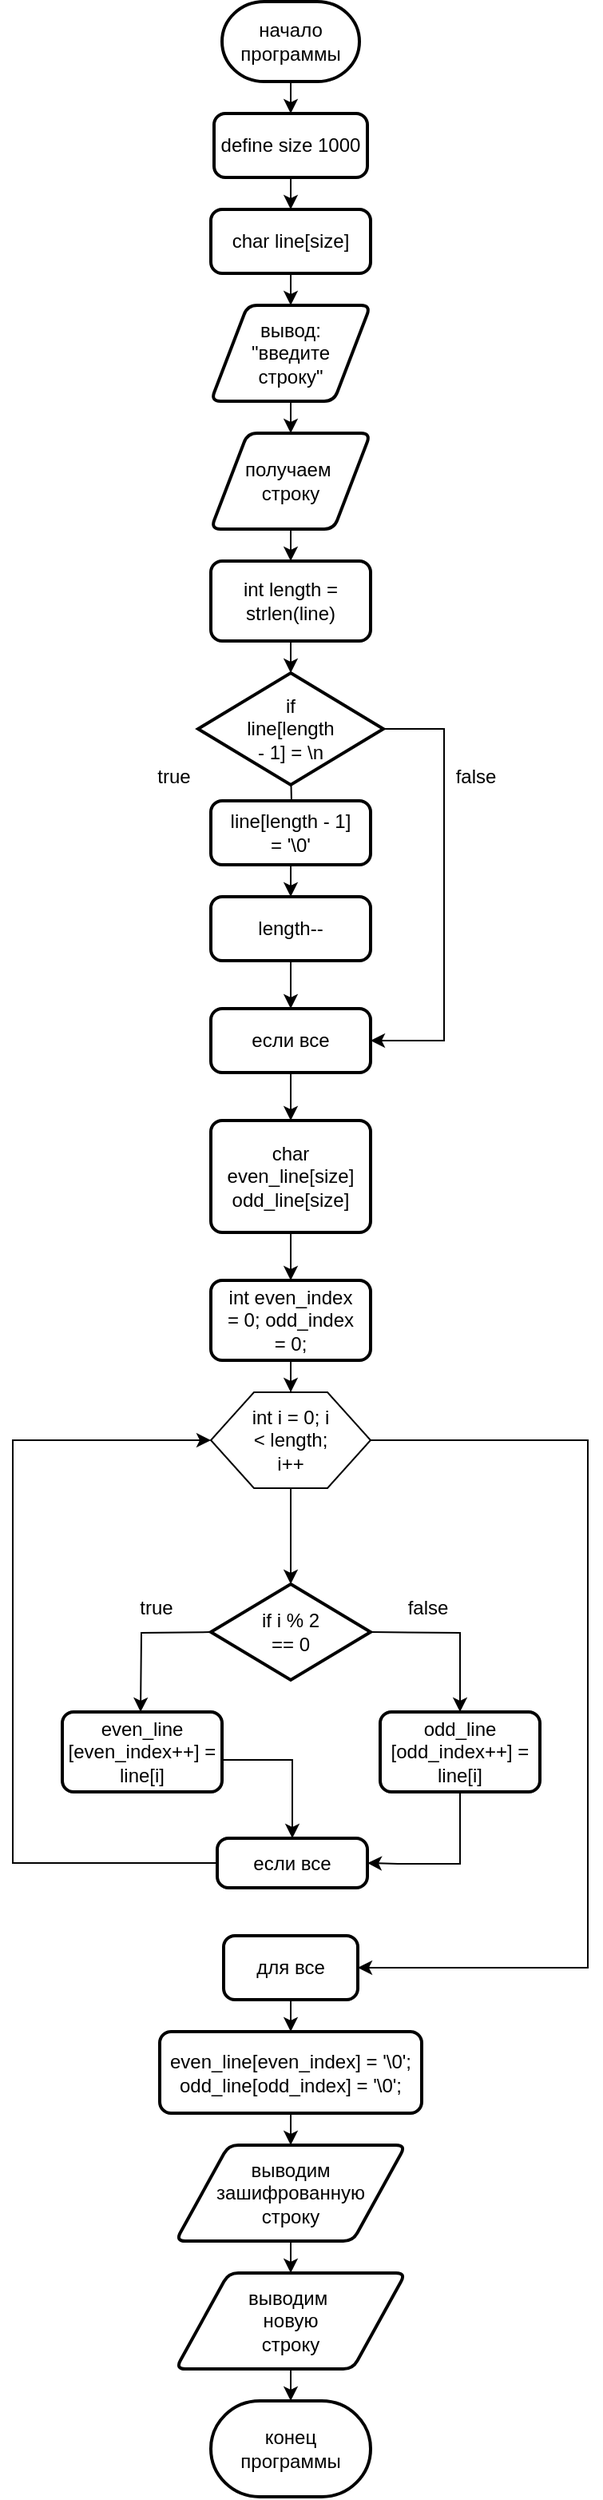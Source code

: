<mxfile version="25.0.1">
  <diagram name="Страница — 1" id="5YZ41kcsLlbFZz8MELLw">
    <mxGraphModel dx="1534" dy="849" grid="1" gridSize="10" guides="1" tooltips="1" connect="1" arrows="1" fold="1" page="1" pageScale="1" pageWidth="827" pageHeight="1169" math="0" shadow="0">
      <root>
        <mxCell id="0" />
        <mxCell id="1" parent="0" />
        <mxCell id="q0t6dMXt2IT7jZGpHR6J-2" style="edgeStyle=orthogonalEdgeStyle;rounded=0;orthogonalLoop=1;jettySize=auto;html=1;" parent="1" source="q0t6dMXt2IT7jZGpHR6J-1" target="q0t6dMXt2IT7jZGpHR6J-3" edge="1">
          <mxGeometry relative="1" as="geometry">
            <mxPoint x="414" y="90" as="targetPoint" />
          </mxGeometry>
        </mxCell>
        <mxCell id="q0t6dMXt2IT7jZGpHR6J-1" value="начало программы" style="strokeWidth=2;html=1;shape=mxgraph.flowchart.terminator;whiteSpace=wrap;" parent="1" vertex="1">
          <mxGeometry x="371" y="20" width="86" height="50" as="geometry" />
        </mxCell>
        <mxCell id="q0t6dMXt2IT7jZGpHR6J-5" value="" style="edgeStyle=orthogonalEdgeStyle;rounded=0;orthogonalLoop=1;jettySize=auto;html=1;" parent="1" source="q0t6dMXt2IT7jZGpHR6J-3" target="q0t6dMXt2IT7jZGpHR6J-4" edge="1">
          <mxGeometry relative="1" as="geometry" />
        </mxCell>
        <mxCell id="q0t6dMXt2IT7jZGpHR6J-3" value="define size 1000" style="rounded=1;whiteSpace=wrap;html=1;absoluteArcSize=1;arcSize=14;strokeWidth=2;" parent="1" vertex="1">
          <mxGeometry x="366" y="90" width="96" height="40" as="geometry" />
        </mxCell>
        <mxCell id="q0t6dMXt2IT7jZGpHR6J-7" value="" style="edgeStyle=orthogonalEdgeStyle;rounded=0;orthogonalLoop=1;jettySize=auto;html=1;" parent="1" source="q0t6dMXt2IT7jZGpHR6J-4" target="q0t6dMXt2IT7jZGpHR6J-6" edge="1">
          <mxGeometry relative="1" as="geometry" />
        </mxCell>
        <mxCell id="q0t6dMXt2IT7jZGpHR6J-4" value="char line[size]" style="rounded=1;whiteSpace=wrap;html=1;absoluteArcSize=1;arcSize=14;strokeWidth=2;" parent="1" vertex="1">
          <mxGeometry x="364" y="150" width="100" height="40" as="geometry" />
        </mxCell>
        <mxCell id="q0t6dMXt2IT7jZGpHR6J-8" style="edgeStyle=orthogonalEdgeStyle;rounded=0;orthogonalLoop=1;jettySize=auto;html=1;" parent="1" source="q0t6dMXt2IT7jZGpHR6J-6" target="q0t6dMXt2IT7jZGpHR6J-9" edge="1">
          <mxGeometry relative="1" as="geometry">
            <mxPoint x="414" y="290" as="targetPoint" />
          </mxGeometry>
        </mxCell>
        <mxCell id="q0t6dMXt2IT7jZGpHR6J-6" value="вывод:&lt;br&gt;&quot;введите&lt;div&gt;строку&quot;&lt;/div&gt;" style="shape=parallelogram;html=1;strokeWidth=2;perimeter=parallelogramPerimeter;whiteSpace=wrap;rounded=1;arcSize=12;size=0.23;" parent="1" vertex="1">
          <mxGeometry x="364" y="210" width="100" height="60" as="geometry" />
        </mxCell>
        <mxCell id="q0t6dMXt2IT7jZGpHR6J-11" value="" style="edgeStyle=orthogonalEdgeStyle;rounded=0;orthogonalLoop=1;jettySize=auto;html=1;" parent="1" source="q0t6dMXt2IT7jZGpHR6J-9" target="q0t6dMXt2IT7jZGpHR6J-10" edge="1">
          <mxGeometry relative="1" as="geometry" />
        </mxCell>
        <mxCell id="q0t6dMXt2IT7jZGpHR6J-9" value="получаем&amp;nbsp;&lt;div&gt;строку&lt;/div&gt;" style="shape=parallelogram;html=1;strokeWidth=2;perimeter=parallelogramPerimeter;whiteSpace=wrap;rounded=1;arcSize=12;size=0.23;" parent="1" vertex="1">
          <mxGeometry x="364" y="290" width="100" height="60" as="geometry" />
        </mxCell>
        <mxCell id="q0t6dMXt2IT7jZGpHR6J-17" style="edgeStyle=orthogonalEdgeStyle;rounded=0;orthogonalLoop=1;jettySize=auto;html=1;entryX=0.5;entryY=0;entryDx=0;entryDy=0;" parent="1" source="q0t6dMXt2IT7jZGpHR6J-10" edge="1">
          <mxGeometry relative="1" as="geometry">
            <mxPoint x="414.0" y="440" as="targetPoint" />
          </mxGeometry>
        </mxCell>
        <mxCell id="q0t6dMXt2IT7jZGpHR6J-10" value="int length = strlen(line)" style="rounded=1;whiteSpace=wrap;html=1;absoluteArcSize=1;arcSize=14;strokeWidth=2;" parent="1" vertex="1">
          <mxGeometry x="364" y="370" width="100" height="50" as="geometry" />
        </mxCell>
        <mxCell id="q0t6dMXt2IT7jZGpHR6J-18" style="edgeStyle=orthogonalEdgeStyle;rounded=0;orthogonalLoop=1;jettySize=auto;html=1;" parent="1" target="q0t6dMXt2IT7jZGpHR6J-19" edge="1">
          <mxGeometry relative="1" as="geometry">
            <mxPoint x="414" y="520" as="targetPoint" />
            <mxPoint x="414.0" y="500" as="sourcePoint" />
          </mxGeometry>
        </mxCell>
        <mxCell id="q0t6dMXt2IT7jZGpHR6J-21" style="edgeStyle=orthogonalEdgeStyle;rounded=0;orthogonalLoop=1;jettySize=auto;html=1;entryX=0.5;entryY=0;entryDx=0;entryDy=0;" parent="1" source="q0t6dMXt2IT7jZGpHR6J-19" target="q0t6dMXt2IT7jZGpHR6J-20" edge="1">
          <mxGeometry relative="1" as="geometry" />
        </mxCell>
        <mxCell id="q0t6dMXt2IT7jZGpHR6J-19" value="line[length - 1]&lt;div&gt;= &#39;\0&#39;&lt;/div&gt;" style="rounded=1;whiteSpace=wrap;html=1;absoluteArcSize=1;arcSize=14;strokeWidth=2;" parent="1" vertex="1">
          <mxGeometry x="364" y="520" width="100" height="40" as="geometry" />
        </mxCell>
        <mxCell id="xKZ_lcFVs5wPDvjtL6OQ-4" style="edgeStyle=orthogonalEdgeStyle;rounded=0;orthogonalLoop=1;jettySize=auto;html=1;entryX=0.5;entryY=0;entryDx=0;entryDy=0;" edge="1" parent="1" source="q0t6dMXt2IT7jZGpHR6J-20" target="xKZ_lcFVs5wPDvjtL6OQ-2">
          <mxGeometry relative="1" as="geometry" />
        </mxCell>
        <mxCell id="q0t6dMXt2IT7jZGpHR6J-20" value="length--" style="rounded=1;whiteSpace=wrap;html=1;absoluteArcSize=1;arcSize=14;strokeWidth=2;" parent="1" vertex="1">
          <mxGeometry x="364" y="580" width="100" height="40" as="geometry" />
        </mxCell>
        <mxCell id="q0t6dMXt2IT7jZGpHR6J-22" value="true" style="text;strokeColor=none;align=center;fillColor=none;html=1;verticalAlign=middle;whiteSpace=wrap;rounded=0;" parent="1" vertex="1">
          <mxGeometry x="311" y="490" width="60" height="30" as="geometry" />
        </mxCell>
        <mxCell id="q0t6dMXt2IT7jZGpHR6J-27" style="edgeStyle=orthogonalEdgeStyle;rounded=0;orthogonalLoop=1;jettySize=auto;html=1;" parent="1" source="q0t6dMXt2IT7jZGpHR6J-24" target="q0t6dMXt2IT7jZGpHR6J-28" edge="1">
          <mxGeometry relative="1" as="geometry">
            <mxPoint x="414" y="930" as="targetPoint" />
          </mxGeometry>
        </mxCell>
        <mxCell id="q0t6dMXt2IT7jZGpHR6J-24" value="char even_line[size]&lt;div&gt;odd_line[size]&lt;/div&gt;" style="rounded=1;whiteSpace=wrap;html=1;absoluteArcSize=1;arcSize=14;strokeWidth=2;" parent="1" vertex="1">
          <mxGeometry x="364" y="720" width="100" height="70" as="geometry" />
        </mxCell>
        <mxCell id="q0t6dMXt2IT7jZGpHR6J-26" value="false" style="text;strokeColor=none;align=center;fillColor=none;html=1;verticalAlign=middle;whiteSpace=wrap;rounded=0;" parent="1" vertex="1">
          <mxGeometry x="500" y="490" width="60" height="30" as="geometry" />
        </mxCell>
        <mxCell id="q0t6dMXt2IT7jZGpHR6J-31" style="edgeStyle=orthogonalEdgeStyle;rounded=0;orthogonalLoop=1;jettySize=auto;html=1;entryX=0.5;entryY=0;entryDx=0;entryDy=0;" parent="1" source="q0t6dMXt2IT7jZGpHR6J-28" target="q0t6dMXt2IT7jZGpHR6J-29" edge="1">
          <mxGeometry relative="1" as="geometry" />
        </mxCell>
        <mxCell id="q0t6dMXt2IT7jZGpHR6J-28" value="int even_index&lt;div&gt;= 0; odd_index&lt;/div&gt;&lt;div&gt;= 0;&lt;/div&gt;" style="rounded=1;whiteSpace=wrap;html=1;absoluteArcSize=1;arcSize=14;strokeWidth=2;" parent="1" vertex="1">
          <mxGeometry x="364" y="820" width="100" height="50" as="geometry" />
        </mxCell>
        <mxCell id="q0t6dMXt2IT7jZGpHR6J-32" style="edgeStyle=orthogonalEdgeStyle;rounded=0;orthogonalLoop=1;jettySize=auto;html=1;" parent="1" edge="1">
          <mxGeometry relative="1" as="geometry">
            <mxPoint x="414" y="1010" as="targetPoint" />
            <mxPoint x="414.0" y="949" as="sourcePoint" />
          </mxGeometry>
        </mxCell>
        <mxCell id="xKZ_lcFVs5wPDvjtL6OQ-19" style="edgeStyle=orthogonalEdgeStyle;rounded=0;orthogonalLoop=1;jettySize=auto;html=1;" edge="1" parent="1" source="q0t6dMXt2IT7jZGpHR6J-29" target="xKZ_lcFVs5wPDvjtL6OQ-11">
          <mxGeometry relative="1" as="geometry">
            <Array as="points">
              <mxPoint x="600" y="920" />
              <mxPoint x="600" y="1250" />
            </Array>
          </mxGeometry>
        </mxCell>
        <mxCell id="q0t6dMXt2IT7jZGpHR6J-29" value="" style="verticalLabelPosition=bottom;verticalAlign=top;html=1;shape=hexagon;perimeter=hexagonPerimeter2;arcSize=6;size=0.27;" parent="1" vertex="1">
          <mxGeometry x="364" y="890" width="100" height="60" as="geometry" />
        </mxCell>
        <mxCell id="q0t6dMXt2IT7jZGpHR6J-30" value="int i = 0; i &amp;lt; length; i++" style="text;strokeColor=none;align=center;fillColor=none;html=1;verticalAlign=middle;whiteSpace=wrap;rounded=0;" parent="1" vertex="1">
          <mxGeometry x="384" y="905" width="60" height="30" as="geometry" />
        </mxCell>
        <mxCell id="q0t6dMXt2IT7jZGpHR6J-37" style="edgeStyle=orthogonalEdgeStyle;rounded=0;orthogonalLoop=1;jettySize=auto;html=1;" parent="1" edge="1">
          <mxGeometry relative="1" as="geometry">
            <mxPoint x="320" y="1090" as="targetPoint" />
            <mxPoint x="364.031" y="1040.034" as="sourcePoint" />
          </mxGeometry>
        </mxCell>
        <mxCell id="q0t6dMXt2IT7jZGpHR6J-41" style="edgeStyle=orthogonalEdgeStyle;rounded=0;orthogonalLoop=1;jettySize=auto;html=1;" parent="1" target="q0t6dMXt2IT7jZGpHR6J-40" edge="1">
          <mxGeometry relative="1" as="geometry">
            <mxPoint x="463.969" y="1040.034" as="sourcePoint" />
          </mxGeometry>
        </mxCell>
        <mxCell id="xKZ_lcFVs5wPDvjtL6OQ-17" style="edgeStyle=orthogonalEdgeStyle;rounded=0;orthogonalLoop=1;jettySize=auto;html=1;entryX=0.5;entryY=0;entryDx=0;entryDy=0;" edge="1" parent="1" source="q0t6dMXt2IT7jZGpHR6J-38" target="xKZ_lcFVs5wPDvjtL6OQ-8">
          <mxGeometry relative="1" as="geometry">
            <Array as="points">
              <mxPoint x="415" y="1120" />
            </Array>
          </mxGeometry>
        </mxCell>
        <mxCell id="q0t6dMXt2IT7jZGpHR6J-38" value="even_line&lt;div&gt;[even_index++] = line[i]&lt;/div&gt;" style="rounded=1;whiteSpace=wrap;html=1;absoluteArcSize=1;arcSize=14;strokeWidth=2;" parent="1" vertex="1">
          <mxGeometry x="271" y="1090" width="100" height="50" as="geometry" />
        </mxCell>
        <mxCell id="xKZ_lcFVs5wPDvjtL6OQ-10" style="edgeStyle=orthogonalEdgeStyle;rounded=0;orthogonalLoop=1;jettySize=auto;html=1;entryX=1;entryY=0.5;entryDx=0;entryDy=0;" edge="1" parent="1" source="q0t6dMXt2IT7jZGpHR6J-40" target="xKZ_lcFVs5wPDvjtL6OQ-8">
          <mxGeometry relative="1" as="geometry">
            <Array as="points">
              <mxPoint x="520" y="1185" />
              <mxPoint x="481" y="1185" />
            </Array>
          </mxGeometry>
        </mxCell>
        <mxCell id="q0t6dMXt2IT7jZGpHR6J-40" value="odd_line&lt;div&gt;[odd_index++] = line[i]&lt;/div&gt;" style="rounded=1;whiteSpace=wrap;html=1;absoluteArcSize=1;arcSize=14;strokeWidth=2;" parent="1" vertex="1">
          <mxGeometry x="470" y="1090" width="100" height="50" as="geometry" />
        </mxCell>
        <mxCell id="q0t6dMXt2IT7jZGpHR6J-42" value="false" style="text;strokeColor=none;align=center;fillColor=none;html=1;verticalAlign=middle;whiteSpace=wrap;rounded=0;" parent="1" vertex="1">
          <mxGeometry x="470" y="1010" width="60" height="30" as="geometry" />
        </mxCell>
        <mxCell id="q0t6dMXt2IT7jZGpHR6J-43" value="true" style="text;strokeColor=none;align=center;fillColor=none;html=1;verticalAlign=middle;whiteSpace=wrap;rounded=0;" parent="1" vertex="1">
          <mxGeometry x="300" y="1010" width="60" height="30" as="geometry" />
        </mxCell>
        <mxCell id="q0t6dMXt2IT7jZGpHR6J-52" style="edgeStyle=orthogonalEdgeStyle;rounded=0;orthogonalLoop=1;jettySize=auto;html=1;entryX=0.5;entryY=0;entryDx=0;entryDy=0;" parent="1" source="q0t6dMXt2IT7jZGpHR6J-48" target="q0t6dMXt2IT7jZGpHR6J-51" edge="1">
          <mxGeometry relative="1" as="geometry" />
        </mxCell>
        <mxCell id="q0t6dMXt2IT7jZGpHR6J-48" value="even_line[even_index] = &#39;\0&#39;;&lt;div&gt;odd_line[odd_index] = &#39;\0&#39;;&lt;/div&gt;" style="rounded=1;whiteSpace=wrap;html=1;absoluteArcSize=1;arcSize=14;strokeWidth=2;" parent="1" vertex="1">
          <mxGeometry x="332" y="1290" width="164" height="51" as="geometry" />
        </mxCell>
        <mxCell id="q0t6dMXt2IT7jZGpHR6J-54" style="edgeStyle=orthogonalEdgeStyle;rounded=0;orthogonalLoop=1;jettySize=auto;html=1;" parent="1" source="q0t6dMXt2IT7jZGpHR6J-51" target="q0t6dMXt2IT7jZGpHR6J-53" edge="1">
          <mxGeometry relative="1" as="geometry" />
        </mxCell>
        <mxCell id="q0t6dMXt2IT7jZGpHR6J-51" value="выводим&lt;div&gt;зашифрованную&lt;/div&gt;&lt;div&gt;строку&lt;/div&gt;" style="shape=parallelogram;html=1;strokeWidth=2;perimeter=parallelogramPerimeter;whiteSpace=wrap;rounded=1;arcSize=12;size=0.23;" parent="1" vertex="1">
          <mxGeometry x="342" y="1361" width="144" height="60" as="geometry" />
        </mxCell>
        <mxCell id="q0t6dMXt2IT7jZGpHR6J-53" value="выводим&amp;nbsp;&lt;div&gt;новую&lt;/div&gt;&lt;div&gt;строку&lt;/div&gt;" style="shape=parallelogram;html=1;strokeWidth=2;perimeter=parallelogramPerimeter;whiteSpace=wrap;rounded=1;arcSize=12;size=0.23;" parent="1" vertex="1">
          <mxGeometry x="342" y="1441" width="144" height="60" as="geometry" />
        </mxCell>
        <mxCell id="q0t6dMXt2IT7jZGpHR6J-55" value="конец&lt;div&gt;программы&lt;/div&gt;" style="strokeWidth=2;html=1;shape=mxgraph.flowchart.terminator;whiteSpace=wrap;" parent="1" vertex="1">
          <mxGeometry x="364" y="1521" width="100" height="60" as="geometry" />
        </mxCell>
        <mxCell id="q0t6dMXt2IT7jZGpHR6J-56" style="edgeStyle=orthogonalEdgeStyle;rounded=0;orthogonalLoop=1;jettySize=auto;html=1;entryX=0.5;entryY=0;entryDx=0;entryDy=0;entryPerimeter=0;" parent="1" source="q0t6dMXt2IT7jZGpHR6J-53" target="q0t6dMXt2IT7jZGpHR6J-55" edge="1">
          <mxGeometry relative="1" as="geometry" />
        </mxCell>
        <mxCell id="xKZ_lcFVs5wPDvjtL6OQ-3" style="edgeStyle=orthogonalEdgeStyle;rounded=0;orthogonalLoop=1;jettySize=auto;html=1;entryX=1;entryY=0.5;entryDx=0;entryDy=0;" edge="1" parent="1" source="xKZ_lcFVs5wPDvjtL6OQ-1" target="xKZ_lcFVs5wPDvjtL6OQ-2">
          <mxGeometry relative="1" as="geometry">
            <Array as="points">
              <mxPoint x="510" y="475" />
              <mxPoint x="510" y="670" />
            </Array>
          </mxGeometry>
        </mxCell>
        <mxCell id="xKZ_lcFVs5wPDvjtL6OQ-1" value="if&lt;div&gt;line[length&lt;/div&gt;&lt;div&gt;- 1] = \n&lt;/div&gt;" style="strokeWidth=2;html=1;shape=mxgraph.flowchart.decision;whiteSpace=wrap;" vertex="1" parent="1">
          <mxGeometry x="356" y="440" width="116" height="70" as="geometry" />
        </mxCell>
        <mxCell id="xKZ_lcFVs5wPDvjtL6OQ-5" style="edgeStyle=orthogonalEdgeStyle;rounded=0;orthogonalLoop=1;jettySize=auto;html=1;entryX=0.5;entryY=0;entryDx=0;entryDy=0;" edge="1" parent="1" source="xKZ_lcFVs5wPDvjtL6OQ-2" target="q0t6dMXt2IT7jZGpHR6J-24">
          <mxGeometry relative="1" as="geometry" />
        </mxCell>
        <mxCell id="xKZ_lcFVs5wPDvjtL6OQ-2" value="если все" style="rounded=1;whiteSpace=wrap;html=1;absoluteArcSize=1;arcSize=14;strokeWidth=2;" vertex="1" parent="1">
          <mxGeometry x="364" y="650" width="100" height="40" as="geometry" />
        </mxCell>
        <mxCell id="xKZ_lcFVs5wPDvjtL6OQ-6" value="if i % 2&lt;div&gt;== 0&lt;/div&gt;" style="strokeWidth=2;html=1;shape=mxgraph.flowchart.decision;whiteSpace=wrap;" vertex="1" parent="1">
          <mxGeometry x="364" y="1010" width="100" height="60" as="geometry" />
        </mxCell>
        <mxCell id="xKZ_lcFVs5wPDvjtL6OQ-18" style="edgeStyle=orthogonalEdgeStyle;rounded=0;orthogonalLoop=1;jettySize=auto;html=1;entryX=0;entryY=0.5;entryDx=0;entryDy=0;" edge="1" parent="1" source="xKZ_lcFVs5wPDvjtL6OQ-8" target="q0t6dMXt2IT7jZGpHR6J-29">
          <mxGeometry relative="1" as="geometry">
            <Array as="points">
              <mxPoint x="240" y="1185" />
              <mxPoint x="240" y="920" />
            </Array>
          </mxGeometry>
        </mxCell>
        <mxCell id="xKZ_lcFVs5wPDvjtL6OQ-8" value="если все" style="rounded=1;whiteSpace=wrap;html=1;absoluteArcSize=1;arcSize=14;strokeWidth=2;" vertex="1" parent="1">
          <mxGeometry x="368" y="1169" width="94" height="31" as="geometry" />
        </mxCell>
        <mxCell id="xKZ_lcFVs5wPDvjtL6OQ-14" style="edgeStyle=orthogonalEdgeStyle;rounded=0;orthogonalLoop=1;jettySize=auto;html=1;entryX=0.5;entryY=0;entryDx=0;entryDy=0;" edge="1" parent="1" source="xKZ_lcFVs5wPDvjtL6OQ-11" target="q0t6dMXt2IT7jZGpHR6J-48">
          <mxGeometry relative="1" as="geometry" />
        </mxCell>
        <mxCell id="xKZ_lcFVs5wPDvjtL6OQ-11" value="для все" style="rounded=1;whiteSpace=wrap;html=1;absoluteArcSize=1;arcSize=14;strokeWidth=2;" vertex="1" parent="1">
          <mxGeometry x="372" y="1230" width="84" height="40" as="geometry" />
        </mxCell>
      </root>
    </mxGraphModel>
  </diagram>
</mxfile>
